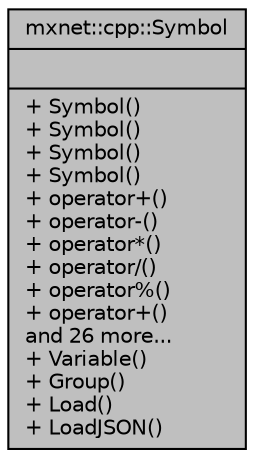 digraph "mxnet::cpp::Symbol"
{
  edge [fontname="Helvetica",fontsize="10",labelfontname="Helvetica",labelfontsize="10"];
  node [fontname="Helvetica",fontsize="10",shape=record];
  Node1 [label="{mxnet::cpp::Symbol\n||+ Symbol()\l+ Symbol()\l+ Symbol()\l+ Symbol()\l+ operator+()\l+ operator-()\l+ operator*()\l+ operator/()\l+ operator%()\l+ operator+()\land 26 more...\l+ Variable()\l+ Group()\l+ Load()\l+ LoadJSON()\l}",height=0.2,width=0.4,color="black", fillcolor="grey75", style="filled", fontcolor="black"];
}
